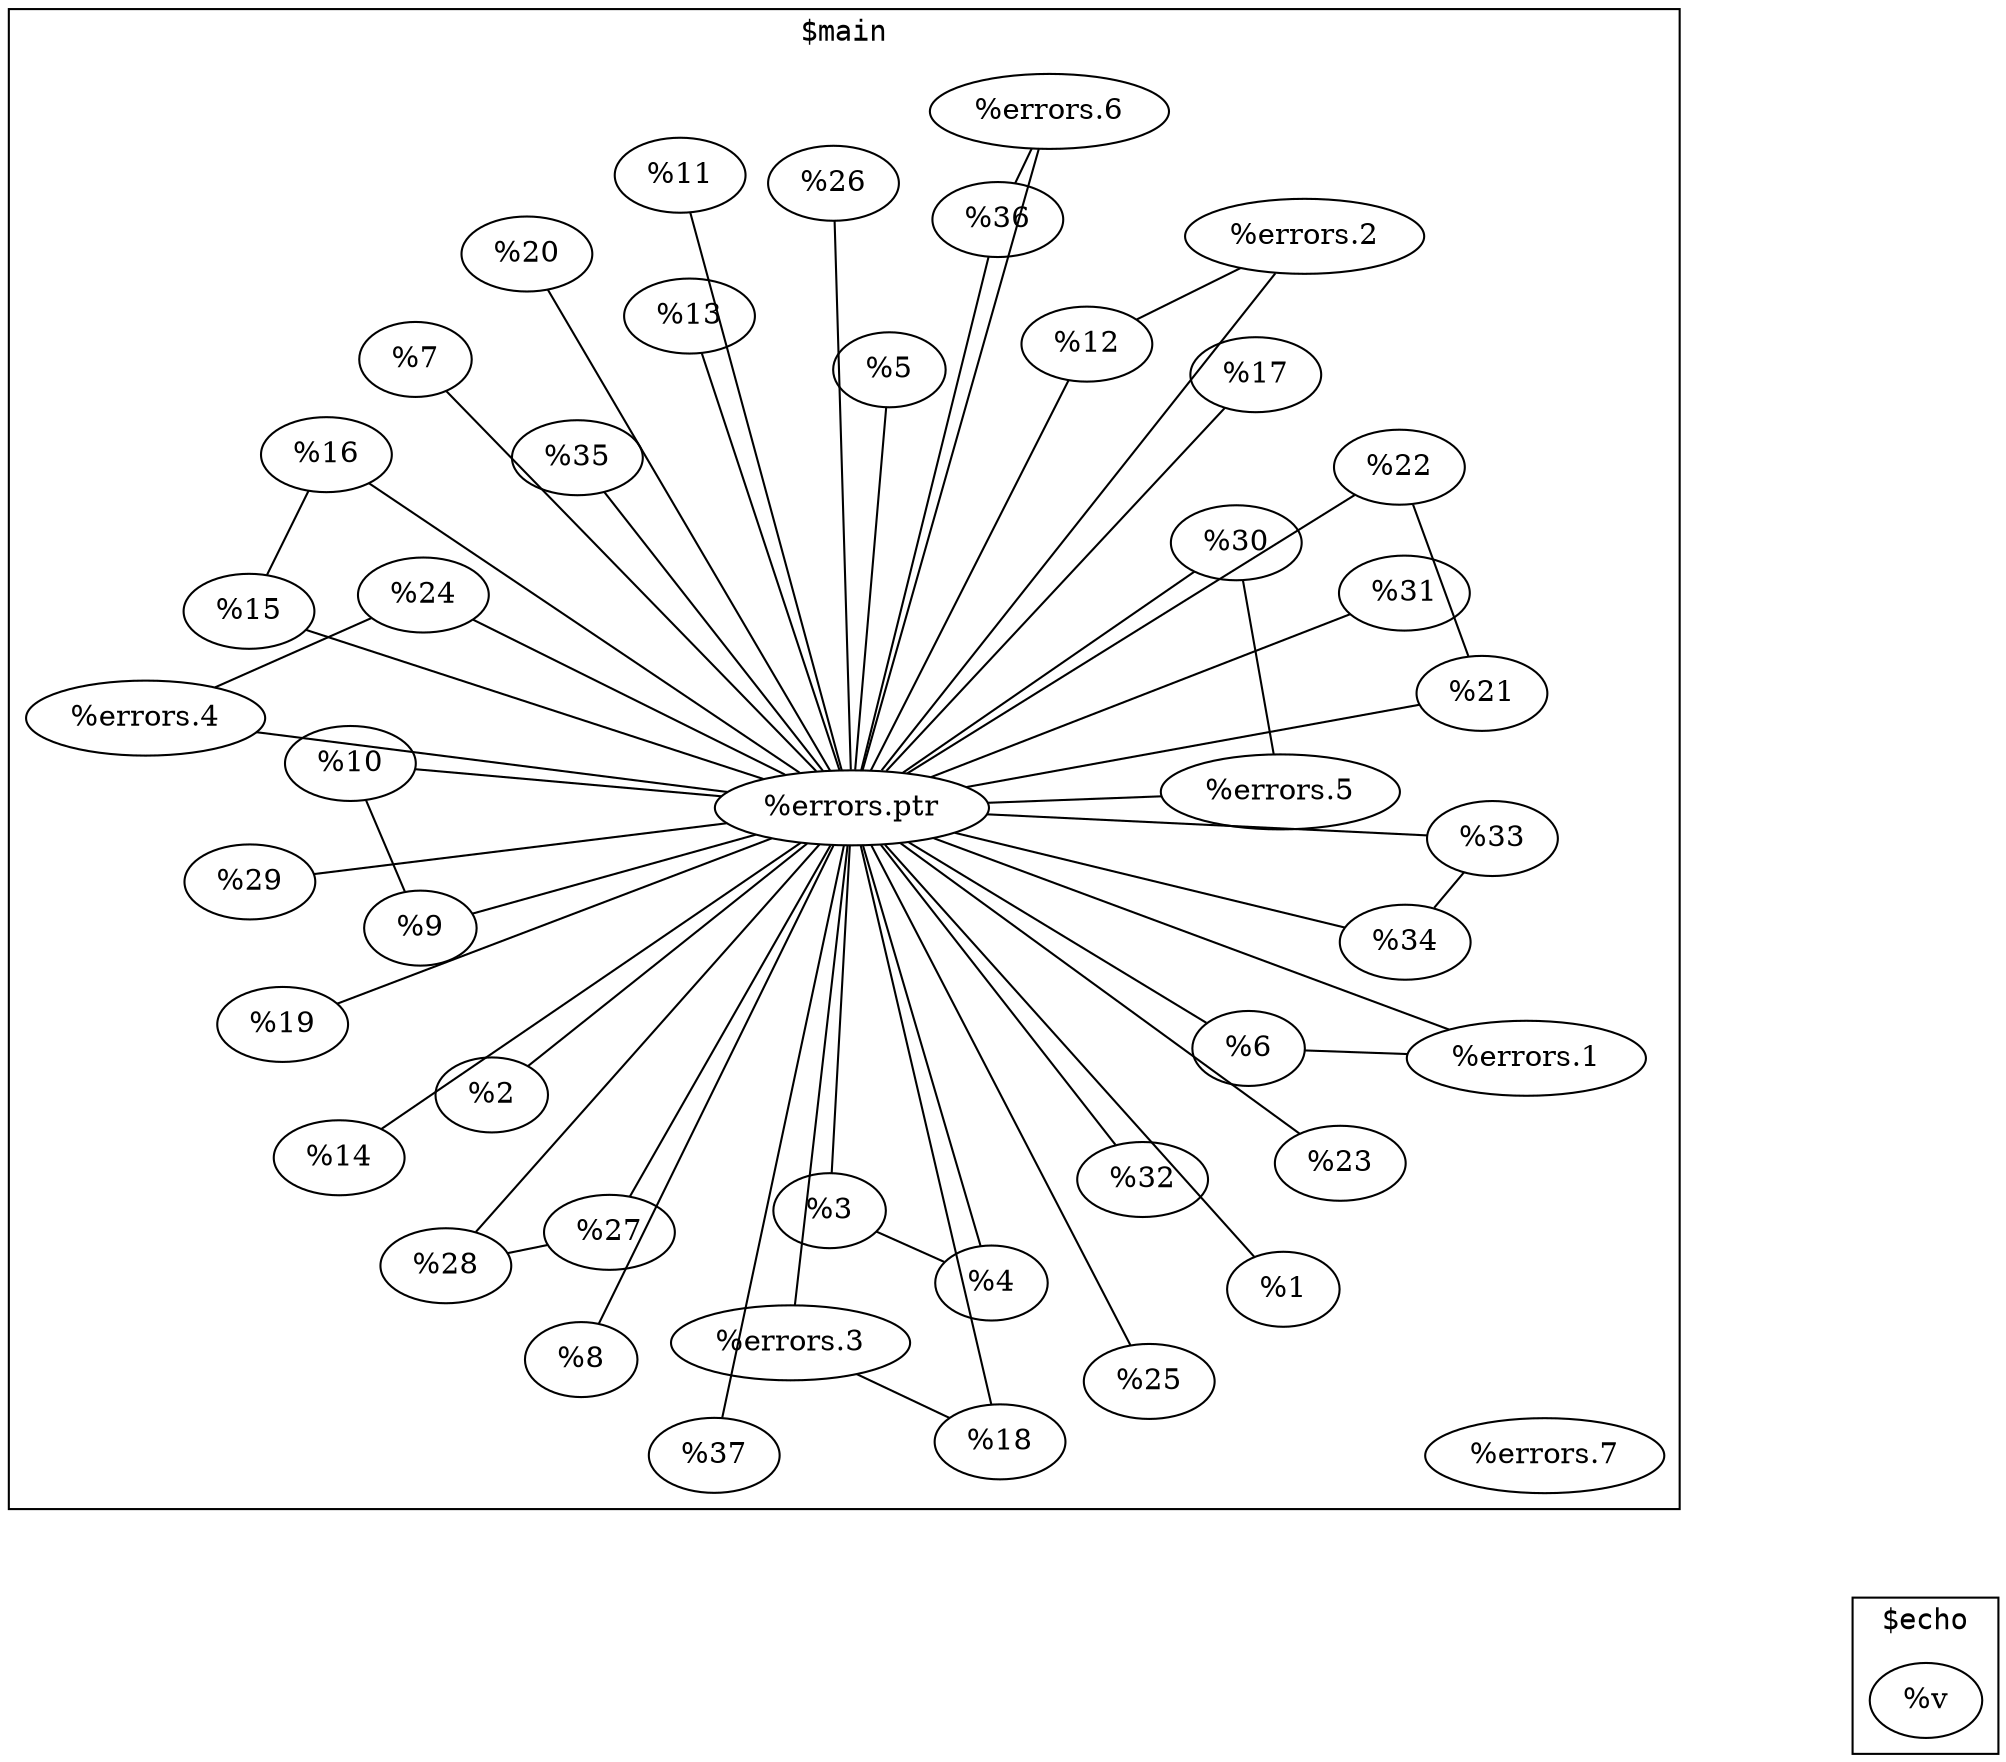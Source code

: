graph {
   fontname=monospace
   layout=fdp

   subgraph cluster_0 {
      label="$main"
      "$main%errors.ptr" [label="%errors.ptr"]
      "$main%errors.ptr" -- "$main%1"
      "$main%errors.ptr" -- "$main%2"
      "$main%errors.ptr" -- "$main%3"
      "$main%errors.ptr" -- "$main%4"
      "$main%errors.ptr" -- "$main%5"
      "$main%errors.ptr" -- "$main%errors.1"
      "$main%errors.ptr" -- "$main%6"
      "$main%errors.ptr" -- "$main%7"
      "$main%errors.ptr" -- "$main%8"
      "$main%errors.ptr" -- "$main%9"
      "$main%errors.ptr" -- "$main%10"
      "$main%errors.ptr" -- "$main%11"
      "$main%errors.ptr" -- "$main%errors.2"
      "$main%errors.ptr" -- "$main%12"
      "$main%errors.ptr" -- "$main%13"
      "$main%errors.ptr" -- "$main%14"
      "$main%errors.ptr" -- "$main%15"
      "$main%errors.ptr" -- "$main%16"
      "$main%errors.ptr" -- "$main%17"
      "$main%errors.ptr" -- "$main%errors.3"
      "$main%errors.ptr" -- "$main%18"
      "$main%errors.ptr" -- "$main%19"
      "$main%errors.ptr" -- "$main%20"
      "$main%errors.ptr" -- "$main%21"
      "$main%errors.ptr" -- "$main%22"
      "$main%errors.ptr" -- "$main%23"
      "$main%errors.ptr" -- "$main%errors.4"
      "$main%errors.ptr" -- "$main%24"
      "$main%errors.ptr" -- "$main%25"
      "$main%errors.ptr" -- "$main%26"
      "$main%errors.ptr" -- "$main%27"
      "$main%errors.ptr" -- "$main%28"
      "$main%errors.ptr" -- "$main%29"
      "$main%errors.ptr" -- "$main%errors.5"
      "$main%errors.ptr" -- "$main%30"
      "$main%errors.ptr" -- "$main%31"
      "$main%errors.ptr" -- "$main%32"
      "$main%errors.ptr" -- "$main%33"
      "$main%errors.ptr" -- "$main%34"
      "$main%errors.ptr" -- "$main%35"
      "$main%errors.ptr" -- "$main%errors.6"
      "$main%errors.ptr" -- "$main%36"
      "$main%errors.ptr" -- "$main%37"
      "$main%1" [label="%1"]
      "$main%2" [label="%2"]
      "$main%3" [label="%3"]
      "$main%3" -- "$main%4"
      "$main%4" [label="%4"]
      "$main%5" [label="%5"]
      "$main%errors.1" [label="%errors.1"]
      "$main%errors.1" -- "$main%6"
      "$main%6" [label="%6"]
      "$main%7" [label="%7"]
      "$main%8" [label="%8"]
      "$main%9" [label="%9"]
      "$main%9" -- "$main%10"
      "$main%10" [label="%10"]
      "$main%11" [label="%11"]
      "$main%errors.2" [label="%errors.2"]
      "$main%errors.2" -- "$main%12"
      "$main%12" [label="%12"]
      "$main%13" [label="%13"]
      "$main%14" [label="%14"]
      "$main%15" [label="%15"]
      "$main%15" -- "$main%16"
      "$main%16" [label="%16"]
      "$main%17" [label="%17"]
      "$main%errors.3" [label="%errors.3"]
      "$main%errors.3" -- "$main%18"
      "$main%18" [label="%18"]
      "$main%19" [label="%19"]
      "$main%20" [label="%20"]
      "$main%21" [label="%21"]
      "$main%21" -- "$main%22"
      "$main%22" [label="%22"]
      "$main%23" [label="%23"]
      "$main%errors.4" [label="%errors.4"]
      "$main%errors.4" -- "$main%24"
      "$main%24" [label="%24"]
      "$main%25" [label="%25"]
      "$main%26" [label="%26"]
      "$main%27" [label="%27"]
      "$main%27" -- "$main%28"
      "$main%28" [label="%28"]
      "$main%29" [label="%29"]
      "$main%errors.5" [label="%errors.5"]
      "$main%errors.5" -- "$main%30"
      "$main%30" [label="%30"]
      "$main%31" [label="%31"]
      "$main%32" [label="%32"]
      "$main%33" [label="%33"]
      "$main%33" -- "$main%34"
      "$main%34" [label="%34"]
      "$main%35" [label="%35"]
      "$main%errors.6" [label="%errors.6"]
      "$main%errors.6" -- "$main%36"
      "$main%36" [label="%36"]
      "$main%37" [label="%37"]
      "$main%errors.7" [label="%errors.7"]
   }

   subgraph cluster_1 {
      label="$echo"
      "$echo%v" [label="%v"]
   }
}
